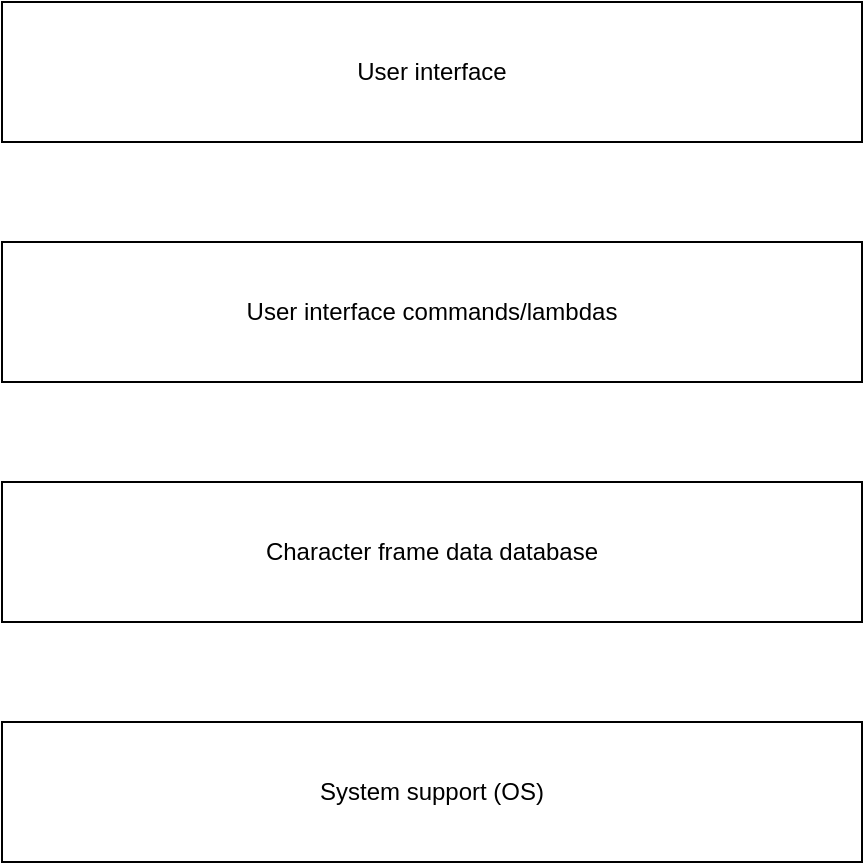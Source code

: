 <mxfile version="14.4.4" type="github">
  <diagram id="RnbQh7GMF7V51kCzHjvy" name="Page-1">
    <mxGraphModel dx="771" dy="1127" grid="1" gridSize="10" guides="1" tooltips="1" connect="1" arrows="1" fold="1" page="1" pageScale="1" pageWidth="850" pageHeight="1100" math="0" shadow="0">
      <root>
        <mxCell id="0" />
        <mxCell id="1" parent="0" />
        <mxCell id="r9z4ZJyq8KTvveEOfMBs-1" value="User interface" style="rounded=0;whiteSpace=wrap;html=1;" vertex="1" parent="1">
          <mxGeometry x="120" y="170" width="430" height="70" as="geometry" />
        </mxCell>
        <mxCell id="r9z4ZJyq8KTvveEOfMBs-2" value="User interface commands/lambdas" style="rounded=0;whiteSpace=wrap;html=1;" vertex="1" parent="1">
          <mxGeometry x="120" y="290" width="430" height="70" as="geometry" />
        </mxCell>
        <mxCell id="r9z4ZJyq8KTvveEOfMBs-4" value="Character frame data database" style="rounded=0;whiteSpace=wrap;html=1;" vertex="1" parent="1">
          <mxGeometry x="120" y="410" width="430" height="70" as="geometry" />
        </mxCell>
        <mxCell id="r9z4ZJyq8KTvveEOfMBs-5" value="System support (OS)" style="rounded=0;whiteSpace=wrap;html=1;" vertex="1" parent="1">
          <mxGeometry x="120" y="530" width="430" height="70" as="geometry" />
        </mxCell>
      </root>
    </mxGraphModel>
  </diagram>
</mxfile>
